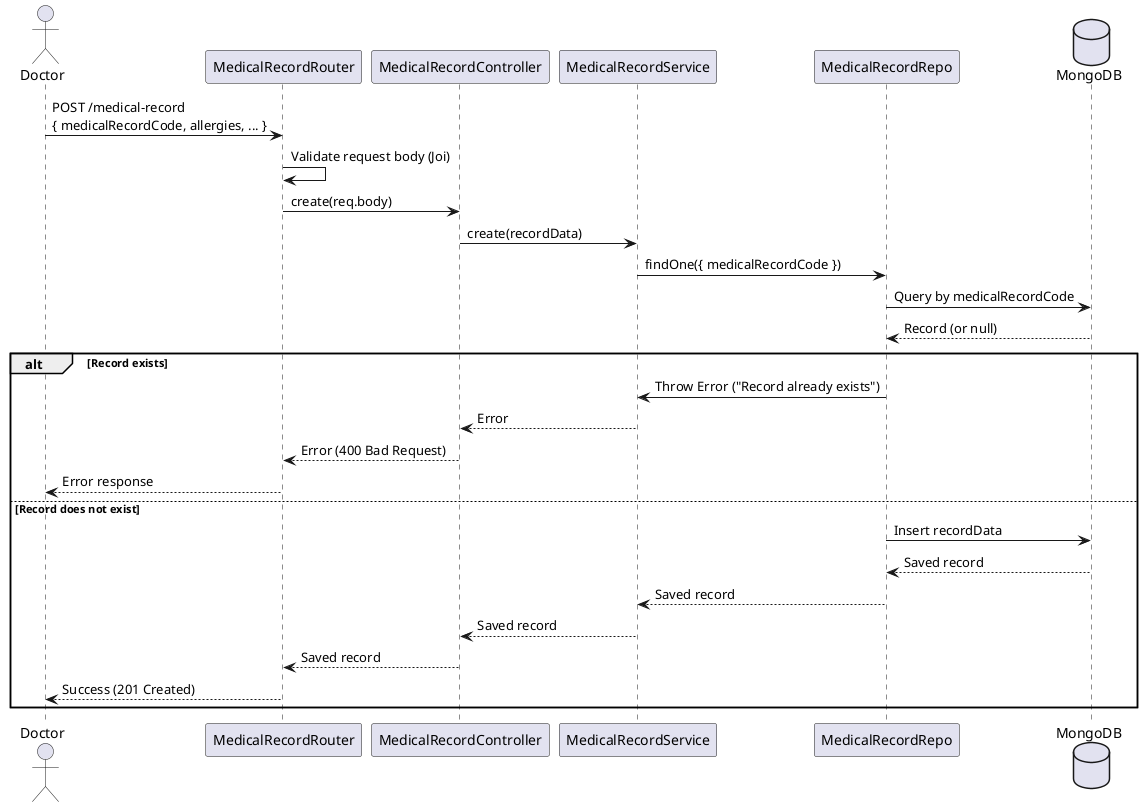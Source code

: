 @startuml
actor Doctor
participant MedicalRecordRouter as MedicalRecordRouter
participant MedicalRecordController as MedicalRecordController
participant MedicalRecordService as MedicalRecordService
participant MedicalRecordRepo as MedicalRecordRepo
database MongoDB

Doctor -> MedicalRecordRouter: POST /medical-record\n{ medicalRecordCode, allergies, ... }
MedicalRecordRouter -> MedicalRecordRouter: Validate request body (Joi)
MedicalRecordRouter -> MedicalRecordController: create(req.body)

MedicalRecordController -> MedicalRecordService: create(recordData)
MedicalRecordService -> MedicalRecordRepo: findOne({ medicalRecordCode })

MedicalRecordRepo -> MongoDB: Query by medicalRecordCode
MongoDB --> MedicalRecordRepo: Record (or null)

alt Record exists
    MedicalRecordRepo -> MedicalRecordService: Throw Error ("Record already exists")
    MedicalRecordService --> MedicalRecordController: Error
    MedicalRecordController --> MedicalRecordRouter: Error (400 Bad Request)
    MedicalRecordRouter --> Doctor: Error response
else Record does not exist
    MedicalRecordRepo -> MongoDB: Insert recordData
    MongoDB --> MedicalRecordRepo: Saved record
    MedicalRecordRepo --> MedicalRecordService: Saved record
    MedicalRecordService --> MedicalRecordController: Saved record
    MedicalRecordController --> MedicalRecordRouter: Saved record
    MedicalRecordRouter --> Doctor: Success (201 Created)
end
@enduml
